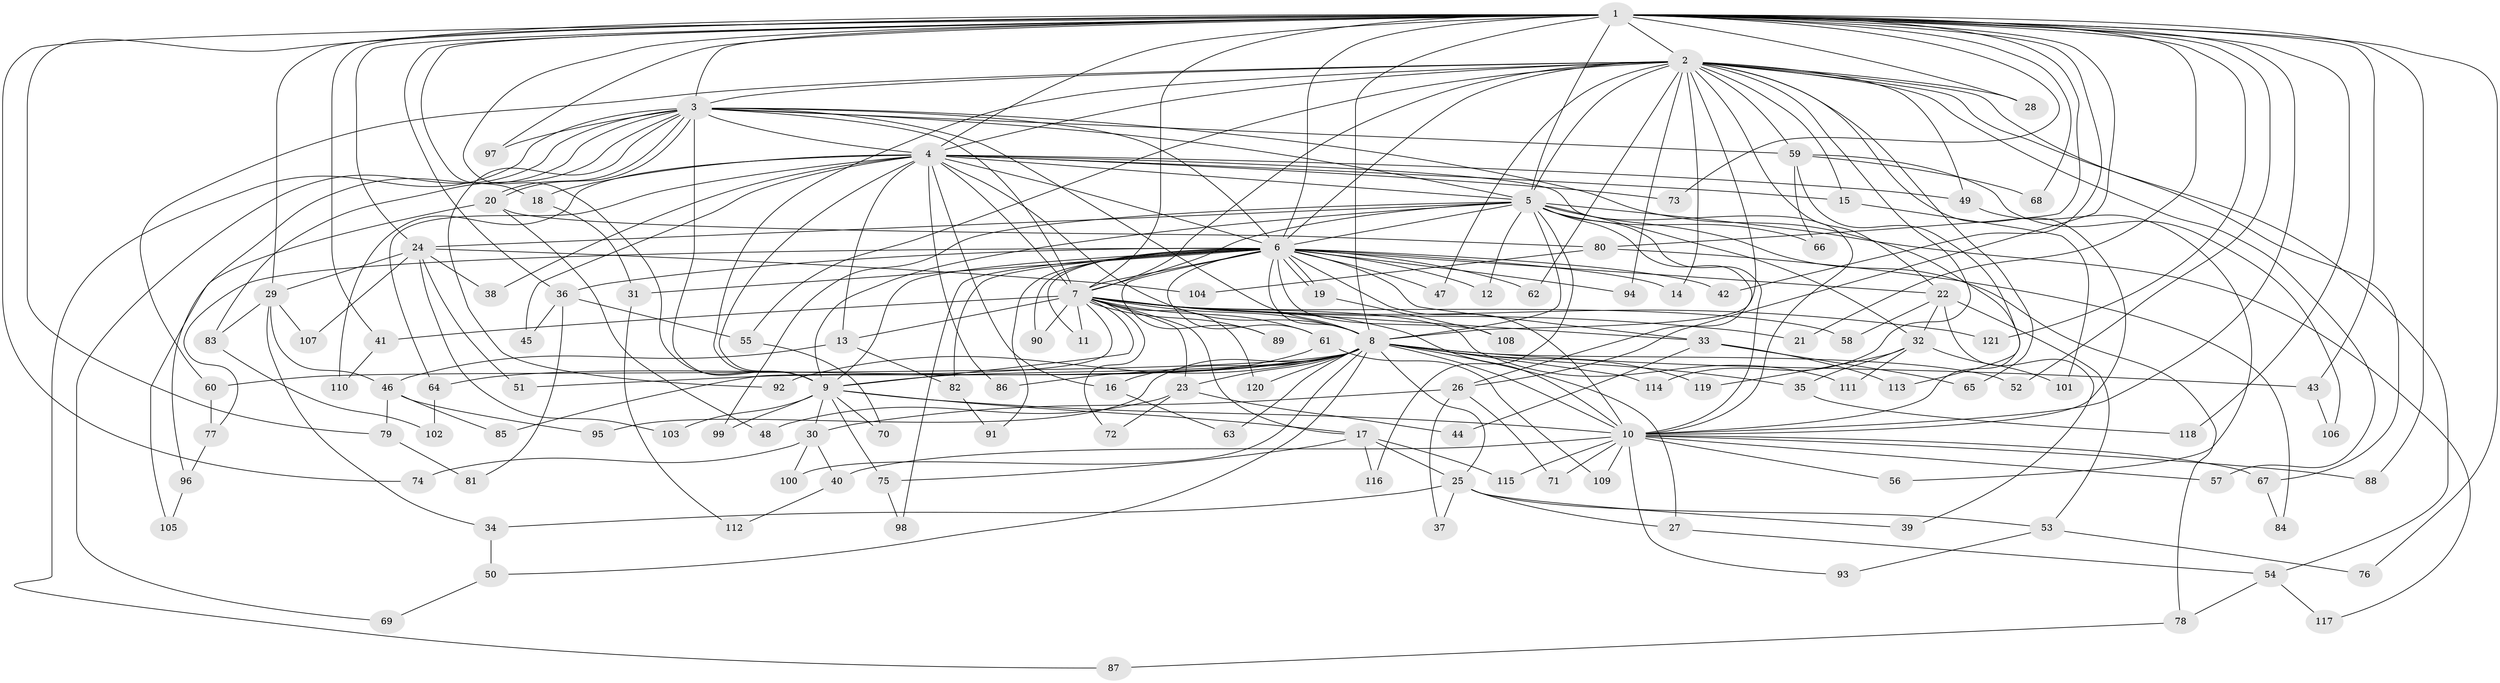 // coarse degree distribution, {25: 0.020833333333333332, 17: 0.020833333333333332, 26: 0.020833333333333332, 16: 0.020833333333333332, 14: 0.041666666666666664, 19: 0.020833333333333332, 10: 0.041666666666666664, 2: 0.5, 5: 0.08333333333333333, 3: 0.14583333333333334, 7: 0.020833333333333332, 6: 0.041666666666666664, 1: 0.020833333333333332}
// Generated by graph-tools (version 1.1) at 2025/17/03/04/25 18:17:34]
// undirected, 121 vertices, 267 edges
graph export_dot {
graph [start="1"]
  node [color=gray90,style=filled];
  1;
  2;
  3;
  4;
  5;
  6;
  7;
  8;
  9;
  10;
  11;
  12;
  13;
  14;
  15;
  16;
  17;
  18;
  19;
  20;
  21;
  22;
  23;
  24;
  25;
  26;
  27;
  28;
  29;
  30;
  31;
  32;
  33;
  34;
  35;
  36;
  37;
  38;
  39;
  40;
  41;
  42;
  43;
  44;
  45;
  46;
  47;
  48;
  49;
  50;
  51;
  52;
  53;
  54;
  55;
  56;
  57;
  58;
  59;
  60;
  61;
  62;
  63;
  64;
  65;
  66;
  67;
  68;
  69;
  70;
  71;
  72;
  73;
  74;
  75;
  76;
  77;
  78;
  79;
  80;
  81;
  82;
  83;
  84;
  85;
  86;
  87;
  88;
  89;
  90;
  91;
  92;
  93;
  94;
  95;
  96;
  97;
  98;
  99;
  100;
  101;
  102;
  103;
  104;
  105;
  106;
  107;
  108;
  109;
  110;
  111;
  112;
  113;
  114;
  115;
  116;
  117;
  118;
  119;
  120;
  121;
  1 -- 2;
  1 -- 3;
  1 -- 4;
  1 -- 5;
  1 -- 6;
  1 -- 7;
  1 -- 8;
  1 -- 9;
  1 -- 10;
  1 -- 18;
  1 -- 21;
  1 -- 24;
  1 -- 26;
  1 -- 28;
  1 -- 29;
  1 -- 36;
  1 -- 41;
  1 -- 42;
  1 -- 43;
  1 -- 52;
  1 -- 68;
  1 -- 73;
  1 -- 74;
  1 -- 76;
  1 -- 79;
  1 -- 80;
  1 -- 88;
  1 -- 97;
  1 -- 118;
  1 -- 121;
  2 -- 3;
  2 -- 4;
  2 -- 5;
  2 -- 6;
  2 -- 7;
  2 -- 8;
  2 -- 9;
  2 -- 10;
  2 -- 14;
  2 -- 15;
  2 -- 22;
  2 -- 28;
  2 -- 47;
  2 -- 49;
  2 -- 54;
  2 -- 55;
  2 -- 57;
  2 -- 59;
  2 -- 60;
  2 -- 62;
  2 -- 65;
  2 -- 67;
  2 -- 94;
  2 -- 114;
  3 -- 4;
  3 -- 5;
  3 -- 6;
  3 -- 7;
  3 -- 8;
  3 -- 9;
  3 -- 10;
  3 -- 20;
  3 -- 20;
  3 -- 59;
  3 -- 69;
  3 -- 83;
  3 -- 87;
  3 -- 92;
  3 -- 96;
  3 -- 97;
  4 -- 5;
  4 -- 6;
  4 -- 7;
  4 -- 8;
  4 -- 9;
  4 -- 10;
  4 -- 13;
  4 -- 15;
  4 -- 16;
  4 -- 18;
  4 -- 38;
  4 -- 45;
  4 -- 49;
  4 -- 64;
  4 -- 73;
  4 -- 86;
  4 -- 110;
  5 -- 6;
  5 -- 7;
  5 -- 8;
  5 -- 9;
  5 -- 10;
  5 -- 12;
  5 -- 24;
  5 -- 26;
  5 -- 32;
  5 -- 66;
  5 -- 78;
  5 -- 99;
  5 -- 116;
  5 -- 117;
  6 -- 7;
  6 -- 8;
  6 -- 9;
  6 -- 10;
  6 -- 11;
  6 -- 12;
  6 -- 14;
  6 -- 19;
  6 -- 19;
  6 -- 22;
  6 -- 31;
  6 -- 33;
  6 -- 36;
  6 -- 42;
  6 -- 47;
  6 -- 61;
  6 -- 62;
  6 -- 77;
  6 -- 82;
  6 -- 89;
  6 -- 90;
  6 -- 91;
  6 -- 94;
  6 -- 98;
  6 -- 108;
  7 -- 8;
  7 -- 9;
  7 -- 10;
  7 -- 11;
  7 -- 13;
  7 -- 17;
  7 -- 21;
  7 -- 23;
  7 -- 33;
  7 -- 41;
  7 -- 58;
  7 -- 61;
  7 -- 72;
  7 -- 85;
  7 -- 89;
  7 -- 90;
  7 -- 111;
  7 -- 120;
  7 -- 121;
  8 -- 9;
  8 -- 10;
  8 -- 16;
  8 -- 23;
  8 -- 25;
  8 -- 27;
  8 -- 35;
  8 -- 43;
  8 -- 50;
  8 -- 51;
  8 -- 52;
  8 -- 60;
  8 -- 63;
  8 -- 64;
  8 -- 92;
  8 -- 95;
  8 -- 100;
  8 -- 114;
  8 -- 119;
  8 -- 120;
  9 -- 10;
  9 -- 17;
  9 -- 30;
  9 -- 70;
  9 -- 75;
  9 -- 99;
  9 -- 103;
  10 -- 40;
  10 -- 56;
  10 -- 57;
  10 -- 67;
  10 -- 71;
  10 -- 88;
  10 -- 93;
  10 -- 109;
  10 -- 115;
  13 -- 46;
  13 -- 82;
  15 -- 101;
  16 -- 63;
  17 -- 25;
  17 -- 75;
  17 -- 115;
  17 -- 116;
  18 -- 31;
  19 -- 108;
  20 -- 48;
  20 -- 80;
  20 -- 105;
  22 -- 32;
  22 -- 39;
  22 -- 53;
  22 -- 58;
  23 -- 44;
  23 -- 48;
  23 -- 72;
  24 -- 29;
  24 -- 38;
  24 -- 51;
  24 -- 103;
  24 -- 104;
  24 -- 107;
  25 -- 27;
  25 -- 34;
  25 -- 37;
  25 -- 39;
  25 -- 53;
  26 -- 30;
  26 -- 37;
  26 -- 71;
  27 -- 54;
  29 -- 34;
  29 -- 46;
  29 -- 83;
  29 -- 107;
  30 -- 40;
  30 -- 74;
  30 -- 100;
  31 -- 112;
  32 -- 35;
  32 -- 101;
  32 -- 111;
  32 -- 119;
  33 -- 44;
  33 -- 65;
  33 -- 113;
  34 -- 50;
  35 -- 118;
  36 -- 45;
  36 -- 55;
  36 -- 81;
  40 -- 112;
  41 -- 110;
  43 -- 106;
  46 -- 79;
  46 -- 85;
  46 -- 95;
  49 -- 56;
  50 -- 69;
  53 -- 76;
  53 -- 93;
  54 -- 78;
  54 -- 117;
  55 -- 70;
  59 -- 66;
  59 -- 68;
  59 -- 106;
  59 -- 113;
  60 -- 77;
  61 -- 86;
  61 -- 109;
  64 -- 102;
  67 -- 84;
  75 -- 98;
  77 -- 96;
  78 -- 87;
  79 -- 81;
  80 -- 84;
  80 -- 104;
  82 -- 91;
  83 -- 102;
  96 -- 105;
}
